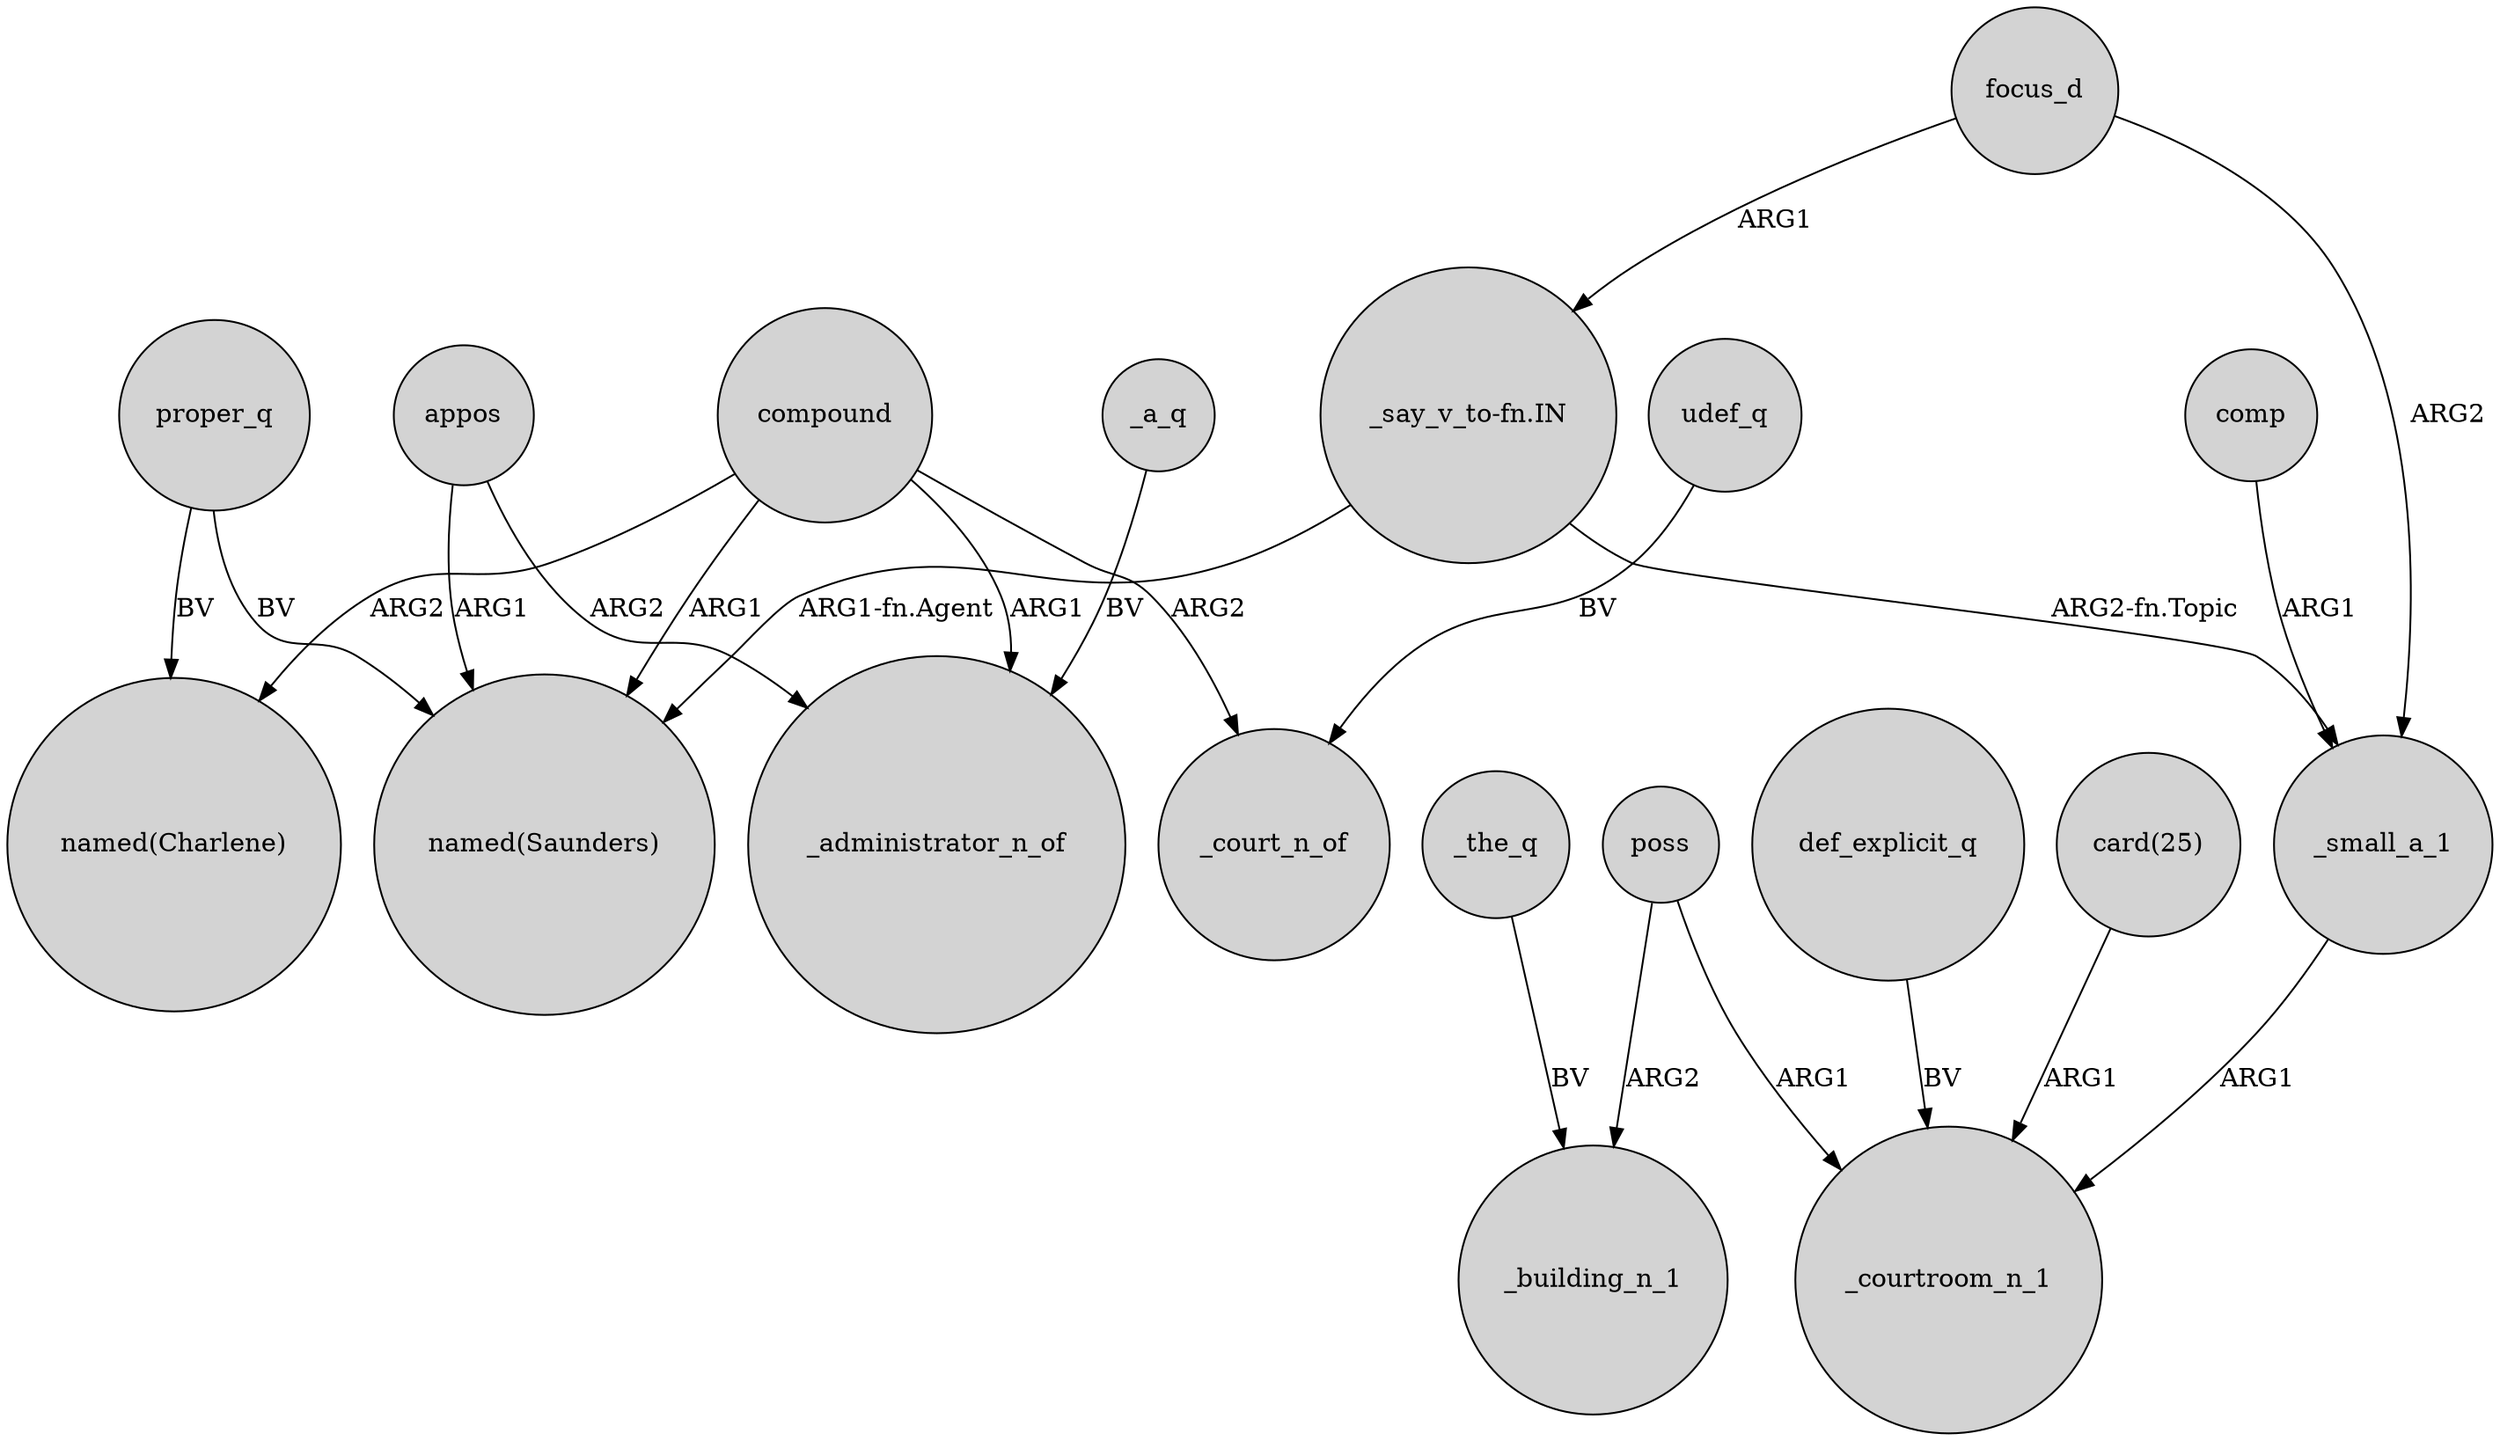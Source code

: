 digraph {
	node [shape=circle style=filled]
	appos -> "named(Saunders)" [label=ARG1]
	compound -> "named(Charlene)" [label=ARG2]
	proper_q -> "named(Saunders)" [label=BV]
	poss -> _courtroom_n_1 [label=ARG1]
	udef_q -> _court_n_of [label=BV]
	poss -> _building_n_1 [label=ARG2]
	focus_d -> _small_a_1 [label=ARG2]
	"_say_v_to-fn.IN" -> "named(Saunders)" [label="ARG1-fn.Agent"]
	compound -> _administrator_n_of [label=ARG1]
	_the_q -> _building_n_1 [label=BV]
	comp -> _small_a_1 [label=ARG1]
	compound -> _court_n_of [label=ARG2]
	def_explicit_q -> _courtroom_n_1 [label=BV]
	_small_a_1 -> _courtroom_n_1 [label=ARG1]
	appos -> _administrator_n_of [label=ARG2]
	_a_q -> _administrator_n_of [label=BV]
	compound -> "named(Saunders)" [label=ARG1]
	"card(25)" -> _courtroom_n_1 [label=ARG1]
	"_say_v_to-fn.IN" -> _small_a_1 [label="ARG2-fn.Topic"]
	proper_q -> "named(Charlene)" [label=BV]
	focus_d -> "_say_v_to-fn.IN" [label=ARG1]
}

